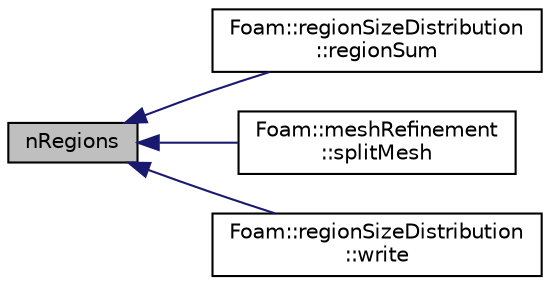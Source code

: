 digraph "nRegions"
{
  bgcolor="transparent";
  edge [fontname="Helvetica",fontsize="10",labelfontname="Helvetica",labelfontsize="10"];
  node [fontname="Helvetica",fontsize="10",shape=record];
  rankdir="LR";
  Node1 [label="nRegions",height=0.2,width=0.4,color="black", fillcolor="grey75", style="filled", fontcolor="black"];
  Node1 -> Node2 [dir="back",color="midnightblue",fontsize="10",style="solid",fontname="Helvetica"];
  Node2 [label="Foam::regionSizeDistribution\l::regionSum",height=0.2,width=0.4,color="black",URL="$a02130.html#ae22442476b6e83ed28293a05d0b13158"];
  Node1 -> Node3 [dir="back",color="midnightblue",fontsize="10",style="solid",fontname="Helvetica"];
  Node3 [label="Foam::meshRefinement\l::splitMesh",height=0.2,width=0.4,color="black",URL="$a01460.html#a08f4ea0b833b94c474aa41d492a55d31",tooltip="Split off (with optional buffer layers) unreachable areas. "];
  Node1 -> Node4 [dir="back",color="midnightblue",fontsize="10",style="solid",fontname="Helvetica"];
  Node4 [label="Foam::regionSizeDistribution\l::write",height=0.2,width=0.4,color="black",URL="$a02130.html#aac759501cf6c7895a70eecbef0226ae1",tooltip="Calculate the regionSizeDistribution and write. "];
}
